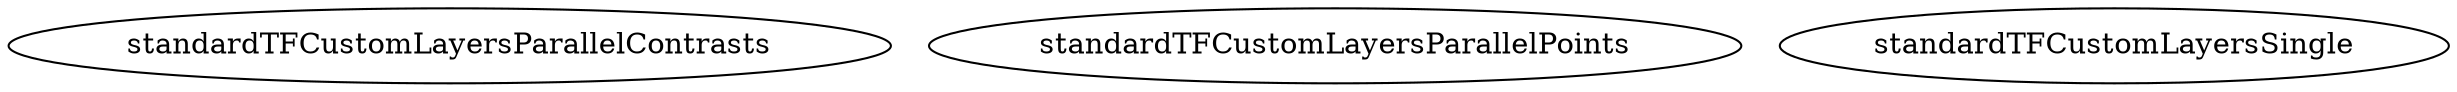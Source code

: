 /* Created by mdot for Matlab */
digraph m2html {

  standardTFCustomLayersParallelContrasts [URL="standardTFCustomLayersParallelContrasts.html"];
  standardTFCustomLayersParallelPoints [URL="standardTFCustomLayersParallelPoints.html"];
  standardTFCustomLayersSingle [URL="standardTFCustomLayersSingle.html"];
}